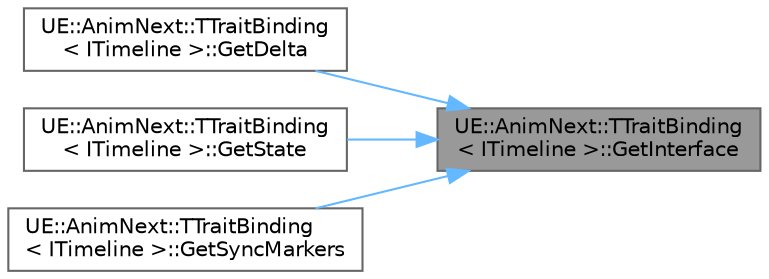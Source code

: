digraph "UE::AnimNext::TTraitBinding&lt; ITimeline &gt;::GetInterface"
{
 // INTERACTIVE_SVG=YES
 // LATEX_PDF_SIZE
  bgcolor="transparent";
  edge [fontname=Helvetica,fontsize=10,labelfontname=Helvetica,labelfontsize=10];
  node [fontname=Helvetica,fontsize=10,shape=box,height=0.2,width=0.4];
  rankdir="RL";
  Node1 [id="Node000001",label="UE::AnimNext::TTraitBinding\l\< ITimeline \>::GetInterface",height=0.2,width=0.4,color="gray40", fillcolor="grey60", style="filled", fontcolor="black",tooltip=" "];
  Node1 -> Node2 [id="edge1_Node000001_Node000002",dir="back",color="steelblue1",style="solid",tooltip=" "];
  Node2 [id="Node000002",label="UE::AnimNext::TTraitBinding\l\< ITimeline \>::GetDelta",height=0.2,width=0.4,color="grey40", fillcolor="white", style="filled",URL="$d4/d26/structUE_1_1AnimNext_1_1TTraitBinding_3_01ITimeline_01_4.html#a4be47daa931dc4ac7e5b4e80d99244ee",tooltip=" "];
  Node1 -> Node3 [id="edge2_Node000001_Node000003",dir="back",color="steelblue1",style="solid",tooltip=" "];
  Node3 [id="Node000003",label="UE::AnimNext::TTraitBinding\l\< ITimeline \>::GetState",height=0.2,width=0.4,color="grey40", fillcolor="white", style="filled",URL="$d4/d26/structUE_1_1AnimNext_1_1TTraitBinding_3_01ITimeline_01_4.html#a69072e2794773977a481b43450616d6e",tooltip=" "];
  Node1 -> Node4 [id="edge3_Node000001_Node000004",dir="back",color="steelblue1",style="solid",tooltip=" "];
  Node4 [id="Node000004",label="UE::AnimNext::TTraitBinding\l\< ITimeline \>::GetSyncMarkers",height=0.2,width=0.4,color="grey40", fillcolor="white", style="filled",URL="$d4/d26/structUE_1_1AnimNext_1_1TTraitBinding_3_01ITimeline_01_4.html#a26f17986faf65c2b6f4bb05dc15cabce",tooltip=" "];
}
